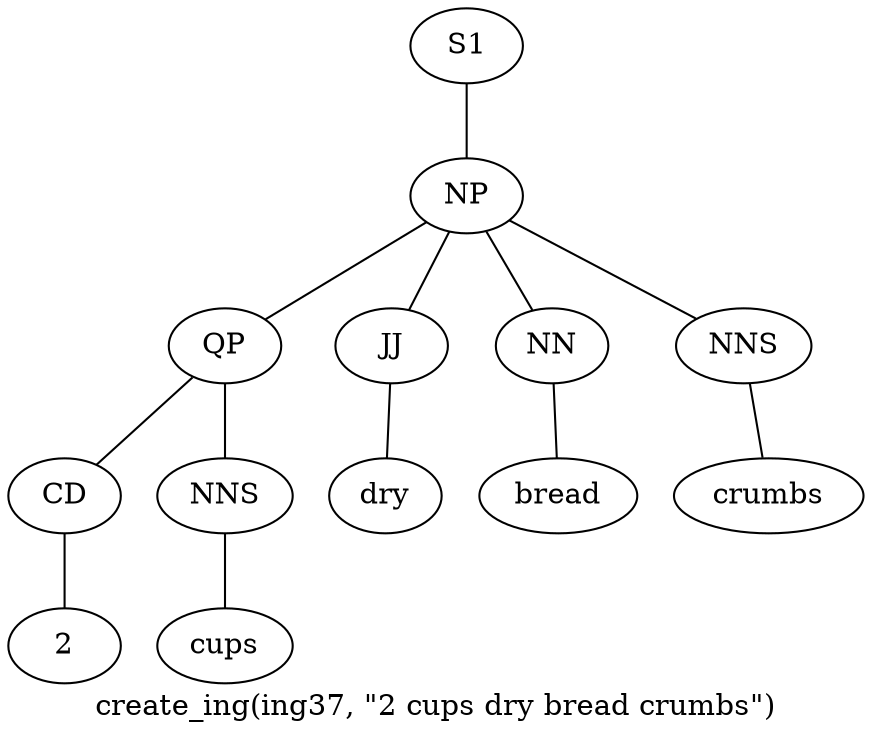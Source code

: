 graph SyntaxGraph {
	label = "create_ing(ing37, \"2 cups dry bread crumbs\")";
	Node0 [label="S1"];
	Node1 [label="NP"];
	Node2 [label="QP"];
	Node3 [label="CD"];
	Node4 [label="2"];
	Node5 [label="NNS"];
	Node6 [label="cups"];
	Node7 [label="JJ"];
	Node8 [label="dry"];
	Node9 [label="NN"];
	Node10 [label="bread"];
	Node11 [label="NNS"];
	Node12 [label="crumbs"];

	Node0 -- Node1;
	Node1 -- Node2;
	Node1 -- Node7;
	Node1 -- Node9;
	Node1 -- Node11;
	Node2 -- Node3;
	Node2 -- Node5;
	Node3 -- Node4;
	Node5 -- Node6;
	Node7 -- Node8;
	Node9 -- Node10;
	Node11 -- Node12;
}